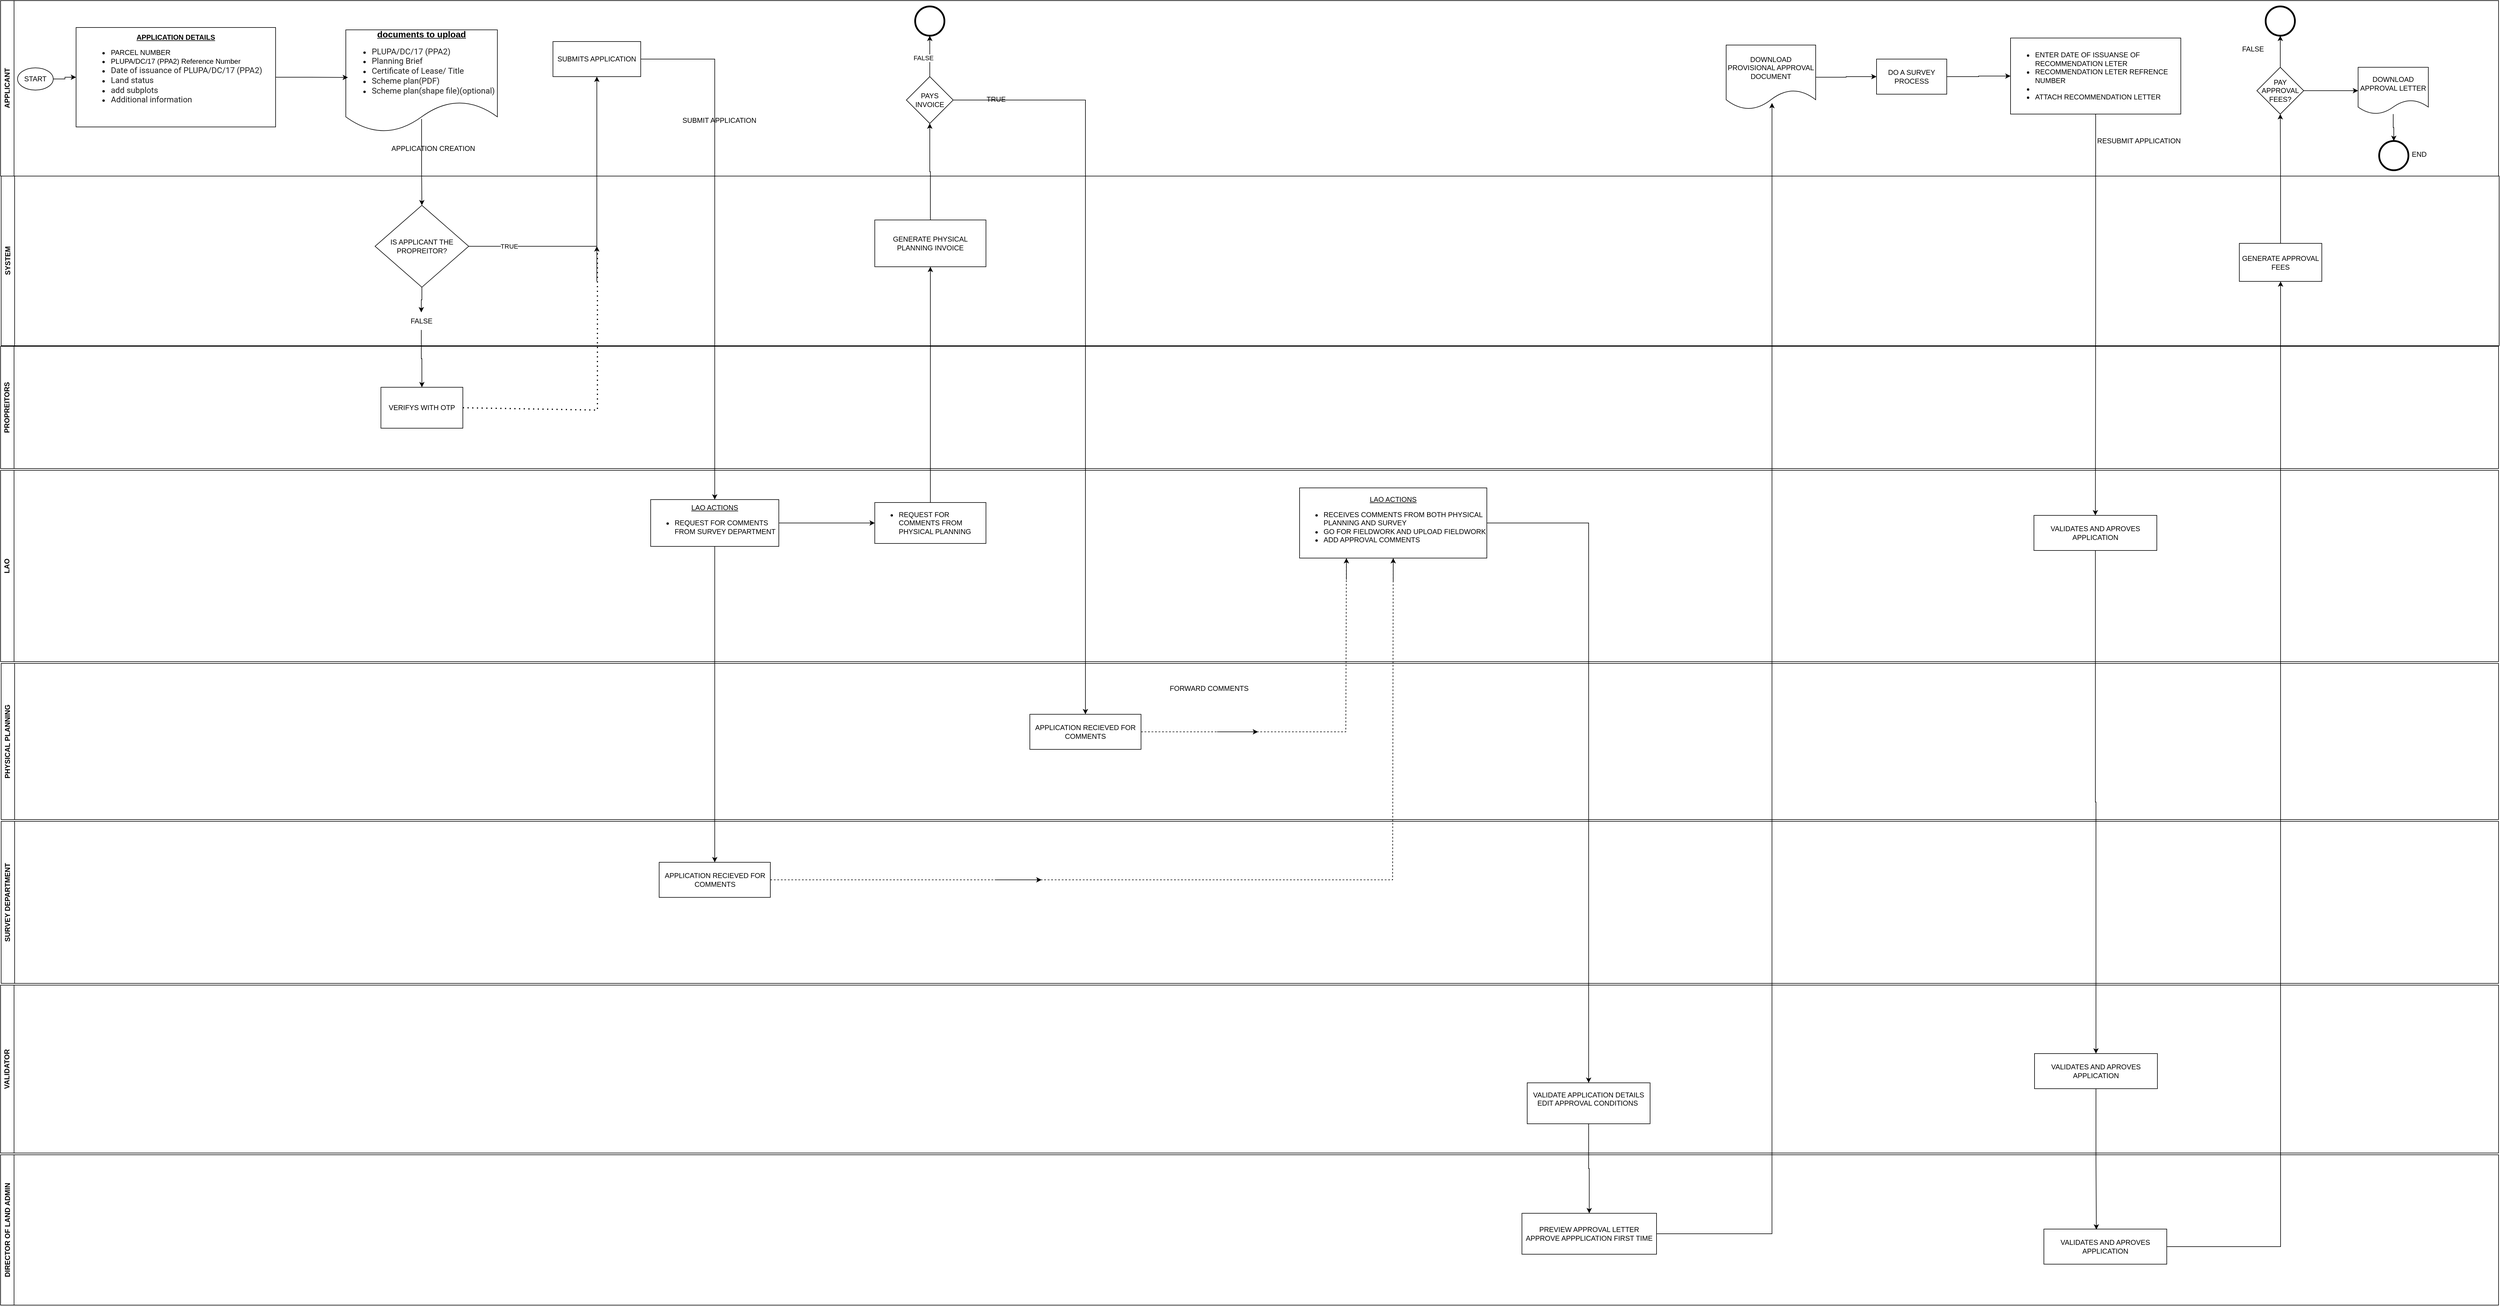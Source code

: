 <mxfile version="24.7.14">
  <diagram name="Page-1" id="W_NjGwkdMh0hNnSg1V23">
    <mxGraphModel dx="1500" dy="794" grid="1" gridSize="10" guides="1" tooltips="1" connect="1" arrows="1" fold="1" page="1" pageScale="1" pageWidth="850" pageHeight="1100" math="0" shadow="0">
      <root>
        <mxCell id="0" />
        <mxCell id="1" parent="0" />
        <mxCell id="lo4iMwmkbIrogVArvewk-1" value="APPLICANT" style="swimlane;horizontal=0;whiteSpace=wrap;html=1;" vertex="1" parent="1">
          <mxGeometry x="71" y="110" width="4269" height="300" as="geometry" />
        </mxCell>
        <mxCell id="lo4iMwmkbIrogVArvewk-2" value="&lt;u&gt;&lt;b&gt;APPLICATION DETAILS&lt;/b&gt;&lt;/u&gt;&lt;div style=&quot;text-align: left;&quot;&gt;&lt;ul&gt;&lt;li&gt;PARCEL NUMBER&lt;/li&gt;&lt;li&gt;PLUPA/DC/17 (PPA2) Reference Number&lt;/li&gt;&lt;li&gt;&lt;label style=&quot;color: rgba(0, 0, 0, 0.87); font-family: Roboto, &amp;quot;Helvetica Neue&amp;quot;, sans-serif; font-size: 14px; background-color: rgb(255, 255, 255);&quot;&gt;Date of issuance of PLUPA/DC/17 (PPA2)&lt;/label&gt;&lt;span style=&quot;color: rgb(220, 53, 69); font-family: Roboto, &amp;quot;Helvetica Neue&amp;quot;, sans-serif; font-size: 14px; background-color: rgb(255, 255, 255);&quot; class=&quot;required&quot; aria-required=&quot;true&quot;&gt;&amp;nbsp;&lt;/span&gt;&lt;/li&gt;&lt;li&gt;&lt;span style=&quot;color: rgb(220, 53, 69); font-family: Roboto, &amp;quot;Helvetica Neue&amp;quot;, sans-serif; font-size: 14px; background-color: rgb(255, 255, 255);&quot; class=&quot;required&quot; aria-required=&quot;true&quot;&gt;&lt;span style=&quot;color: rgba(0, 0, 0, 0.87);&quot;&gt;Land status&lt;/span&gt;&lt;/span&gt;&lt;/li&gt;&lt;li&gt;&lt;span style=&quot;color: rgb(220, 53, 69); font-family: Roboto, &amp;quot;Helvetica Neue&amp;quot;, sans-serif; font-size: 14px; background-color: rgb(255, 255, 255);&quot; class=&quot;required&quot; aria-required=&quot;true&quot;&gt;&lt;span style=&quot;color: rgba(0, 0, 0, 0.87);&quot;&gt;add subplots&lt;/span&gt;&lt;/span&gt;&lt;/li&gt;&lt;li&gt;&lt;span style=&quot;color: rgb(220, 53, 69); font-family: Roboto, &amp;quot;Helvetica Neue&amp;quot;, sans-serif; font-size: 14px; background-color: rgb(255, 255, 255);&quot; class=&quot;required&quot; aria-required=&quot;true&quot;&gt;&lt;span style=&quot;color: rgba(0, 0, 0, 0.87);&quot;&gt;Additional information&lt;/span&gt;&lt;/span&gt;&lt;/li&gt;&lt;/ul&gt;&lt;/div&gt;&lt;div style=&quot;text-align: left;&quot;&gt;&lt;span style=&quot;color: rgb(220, 53, 69); font-family: Roboto, &amp;quot;Helvetica Neue&amp;quot;, sans-serif; font-size: 14px; background-color: rgb(255, 255, 255);&quot; class=&quot;required&quot; aria-required=&quot;true&quot;&gt;&lt;br&gt;&lt;/span&gt;&lt;/div&gt;" style="whiteSpace=wrap;html=1;" vertex="1" parent="lo4iMwmkbIrogVArvewk-1">
          <mxGeometry x="129" y="46" width="341" height="170" as="geometry" />
        </mxCell>
        <mxCell id="lo4iMwmkbIrogVArvewk-3" value="&lt;u&gt;&lt;font style=&quot;font-size: 15px;&quot;&gt;&lt;b&gt;documents to upload&lt;/b&gt;&lt;/font&gt;&lt;/u&gt;&lt;div style=&quot;text-align: left;&quot;&gt;&lt;ul&gt;&lt;li&gt;&lt;span style=&quot;color: rgba(0, 0, 0, 0.87); font-family: Roboto, &amp;quot;Helvetica Neue&amp;quot;, sans-serif; font-size: 14px; background-color: rgb(255, 255, 255);&quot;&gt;PLUPA/DC/17 (PPA2)&lt;/span&gt;&lt;/li&gt;&lt;li&gt;&lt;span style=&quot;color: rgba(0, 0, 0, 0.87); font-family: Roboto, &amp;quot;Helvetica Neue&amp;quot;, sans-serif; font-size: 14px; background-color: rgb(255, 255, 255);&quot;&gt;Planning Brief&lt;/span&gt;&lt;/li&gt;&lt;li&gt;&lt;span style=&quot;color: rgba(0, 0, 0, 0.87); font-family: Roboto, &amp;quot;Helvetica Neue&amp;quot;, sans-serif; font-size: 14px; background-color: rgb(255, 255, 255);&quot;&gt;Certificate of Lease/ Title&lt;/span&gt;&lt;br&gt;&lt;/li&gt;&lt;li&gt;&lt;span style=&quot;color: rgba(0, 0, 0, 0.87); font-family: Roboto, &amp;quot;Helvetica Neue&amp;quot;, sans-serif; font-size: 14px; background-color: rgb(255, 255, 255);&quot;&gt;Scheme plan(PDF)&lt;br&gt;&lt;/span&gt;&lt;/li&gt;&lt;li&gt;&lt;span style=&quot;color: rgba(0, 0, 0, 0.87); font-family: Roboto, &amp;quot;Helvetica Neue&amp;quot;, sans-serif; font-size: 14px; background-color: rgb(255, 255, 255);&quot;&gt;Scheme plan(shape file)(optional)&lt;br&gt;&lt;/span&gt;&lt;/li&gt;&lt;/ul&gt;&lt;/div&gt;" style="shape=document;whiteSpace=wrap;html=1;boundedLbl=1;" vertex="1" parent="lo4iMwmkbIrogVArvewk-1">
          <mxGeometry x="590" y="50" width="259" height="175" as="geometry" />
        </mxCell>
        <mxCell id="lo4iMwmkbIrogVArvewk-4" style="edgeStyle=orthogonalEdgeStyle;rounded=0;orthogonalLoop=1;jettySize=auto;html=1;entryX=0.014;entryY=0.465;entryDx=0;entryDy=0;entryPerimeter=0;" edge="1" parent="lo4iMwmkbIrogVArvewk-1" source="lo4iMwmkbIrogVArvewk-2" target="lo4iMwmkbIrogVArvewk-3">
          <mxGeometry relative="1" as="geometry" />
        </mxCell>
        <mxCell id="lo4iMwmkbIrogVArvewk-5" value="SUBMIT APPLICATION" style="text;html=1;align=center;verticalAlign=middle;resizable=0;points=[];autosize=1;strokeColor=none;fillColor=none;" vertex="1" parent="lo4iMwmkbIrogVArvewk-1">
          <mxGeometry x="1153" y="190" width="150" height="30" as="geometry" />
        </mxCell>
        <mxCell id="lo4iMwmkbIrogVArvewk-7" value="DOWNLOAD PROVISIONAL APPROVAL DOCUMENT" style="shape=document;whiteSpace=wrap;html=1;boundedLbl=1;" vertex="1" parent="lo4iMwmkbIrogVArvewk-1">
          <mxGeometry x="2949" y="76" width="153" height="110" as="geometry" />
        </mxCell>
        <mxCell id="lo4iMwmkbIrogVArvewk-10" value="" style="edgeStyle=orthogonalEdgeStyle;rounded=0;orthogonalLoop=1;jettySize=auto;html=1;" edge="1" parent="lo4iMwmkbIrogVArvewk-1" source="lo4iMwmkbIrogVArvewk-11" target="lo4iMwmkbIrogVArvewk-2">
          <mxGeometry relative="1" as="geometry" />
        </mxCell>
        <mxCell id="lo4iMwmkbIrogVArvewk-11" value="START" style="ellipse;whiteSpace=wrap;html=1;" vertex="1" parent="lo4iMwmkbIrogVArvewk-1">
          <mxGeometry x="29" y="115" width="61" height="38" as="geometry" />
        </mxCell>
        <mxCell id="lo4iMwmkbIrogVArvewk-12" value="" style="edgeStyle=orthogonalEdgeStyle;rounded=0;orthogonalLoop=1;jettySize=auto;html=1;" edge="1" parent="lo4iMwmkbIrogVArvewk-1" source="lo4iMwmkbIrogVArvewk-13" target="lo4iMwmkbIrogVArvewk-15">
          <mxGeometry relative="1" as="geometry" />
        </mxCell>
        <mxCell id="lo4iMwmkbIrogVArvewk-13" value="PAYS INVOICE" style="rhombus;whiteSpace=wrap;html=1;" vertex="1" parent="lo4iMwmkbIrogVArvewk-1">
          <mxGeometry x="1548" y="130" width="80" height="80" as="geometry" />
        </mxCell>
        <mxCell id="lo4iMwmkbIrogVArvewk-14" value="TRUE" style="text;html=1;align=center;verticalAlign=middle;resizable=0;points=[];autosize=1;strokeColor=none;fillColor=none;" vertex="1" parent="lo4iMwmkbIrogVArvewk-1">
          <mxGeometry x="1671" y="154" width="60" height="30" as="geometry" />
        </mxCell>
        <mxCell id="lo4iMwmkbIrogVArvewk-15" value="" style="points=[[0.145,0.145,0],[0.5,0,0],[0.855,0.145,0],[1,0.5,0],[0.855,0.855,0],[0.5,1,0],[0.145,0.855,0],[0,0.5,0]];shape=mxgraph.bpmn.event;html=1;verticalLabelPosition=bottom;labelBackgroundColor=#ffffff;verticalAlign=top;align=center;perimeter=ellipsePerimeter;outlineConnect=0;aspect=fixed;outline=end;symbol=terminate2;" vertex="1" parent="lo4iMwmkbIrogVArvewk-1">
          <mxGeometry x="1563" y="10" width="50" height="50" as="geometry" />
        </mxCell>
        <mxCell id="lo4iMwmkbIrogVArvewk-67" value="&lt;ul&gt;&lt;li&gt;ENTER DATE OF ISSUANSE OF RECOMMENDATION LETER&lt;/li&gt;&lt;li&gt;RECOMMENDATION LETER REFRENCE NUMBER&lt;/li&gt;&lt;li&gt;&lt;br&gt;&lt;/li&gt;&lt;li&gt;&lt;span style=&quot;background-color: initial;&quot;&gt;ATTACH RECOMMENDATION LETTER&lt;/span&gt;&lt;br&gt;&lt;/li&gt;&lt;/ul&gt;" style="whiteSpace=wrap;html=1;align=left;" vertex="1" parent="lo4iMwmkbIrogVArvewk-1">
          <mxGeometry x="3435" y="64" width="291" height="130" as="geometry" />
        </mxCell>
        <mxCell id="lo4iMwmkbIrogVArvewk-75" value="RESUBMIT APPLICATION" style="text;html=1;align=center;verticalAlign=middle;resizable=0;points=[];autosize=1;strokeColor=none;fillColor=none;" vertex="1" parent="lo4iMwmkbIrogVArvewk-1">
          <mxGeometry x="3569" y="225" width="170" height="30" as="geometry" />
        </mxCell>
        <mxCell id="lo4iMwmkbIrogVArvewk-83" value="" style="edgeStyle=orthogonalEdgeStyle;rounded=0;orthogonalLoop=1;jettySize=auto;html=1;" edge="1" parent="lo4iMwmkbIrogVArvewk-1" source="lo4iMwmkbIrogVArvewk-80" target="lo4iMwmkbIrogVArvewk-82">
          <mxGeometry relative="1" as="geometry" />
        </mxCell>
        <mxCell id="lo4iMwmkbIrogVArvewk-80" value="PAY APPROVAL FEES?" style="rhombus;whiteSpace=wrap;html=1;" vertex="1" parent="lo4iMwmkbIrogVArvewk-1">
          <mxGeometry x="3856" y="114" width="80" height="80" as="geometry" />
        </mxCell>
        <mxCell id="lo4iMwmkbIrogVArvewk-82" value="" style="points=[[0.145,0.145,0],[0.5,0,0],[0.855,0.145,0],[1,0.5,0],[0.855,0.855,0],[0.5,1,0],[0.145,0.855,0],[0,0.5,0]];shape=mxgraph.bpmn.event;html=1;verticalLabelPosition=bottom;labelBackgroundColor=#ffffff;verticalAlign=top;align=center;perimeter=ellipsePerimeter;outlineConnect=0;aspect=fixed;outline=end;symbol=terminate2;" vertex="1" parent="lo4iMwmkbIrogVArvewk-1">
          <mxGeometry x="3871" y="10" width="50" height="50" as="geometry" />
        </mxCell>
        <mxCell id="lo4iMwmkbIrogVArvewk-87" value="" style="points=[[0.145,0.145,0],[0.5,0,0],[0.855,0.145,0],[1,0.5,0],[0.855,0.855,0],[0.5,1,0],[0.145,0.855,0],[0,0.5,0]];shape=mxgraph.bpmn.event;html=1;verticalLabelPosition=bottom;labelBackgroundColor=#ffffff;verticalAlign=top;align=center;perimeter=ellipsePerimeter;outlineConnect=0;aspect=fixed;outline=end;symbol=terminate2;" vertex="1" parent="lo4iMwmkbIrogVArvewk-1">
          <mxGeometry x="4065" y="240" width="50" height="50" as="geometry" />
        </mxCell>
        <mxCell id="lo4iMwmkbIrogVArvewk-18" value="SYSTEM" style="swimlane;horizontal=0;whiteSpace=wrap;html=1;" vertex="1" parent="1">
          <mxGeometry x="72" y="410" width="4269" height="290" as="geometry" />
        </mxCell>
        <mxCell id="lo4iMwmkbIrogVArvewk-19" value="IS APPLICANT THE PROPREITOR?" style="rhombus;whiteSpace=wrap;html=1;" vertex="1" parent="lo4iMwmkbIrogVArvewk-18">
          <mxGeometry x="639" y="50" width="160" height="140" as="geometry" />
        </mxCell>
        <mxCell id="lo4iMwmkbIrogVArvewk-21" value="" style="endArrow=none;dashed=1;html=1;dashPattern=1 3;strokeWidth=2;rounded=0;exitX=1;exitY=0.5;exitDx=0;exitDy=0;" edge="1" parent="lo4iMwmkbIrogVArvewk-18" source="lo4iMwmkbIrogVArvewk-26">
          <mxGeometry width="50" height="50" relative="1" as="geometry">
            <mxPoint x="1034" y="502" as="sourcePoint" />
            <mxPoint x="1019" y="130" as="targetPoint" />
            <Array as="points">
              <mxPoint x="1019" y="400" />
            </Array>
          </mxGeometry>
        </mxCell>
        <mxCell id="lo4iMwmkbIrogVArvewk-22" value="GENERATE PHYSICAL PLANNING INVOICE" style="whiteSpace=wrap;html=1;" vertex="1" parent="lo4iMwmkbIrogVArvewk-18">
          <mxGeometry x="1493" y="75" width="190" height="80" as="geometry" />
        </mxCell>
        <mxCell id="lo4iMwmkbIrogVArvewk-79" value="GENERATE APPROVAL FEES" style="whiteSpace=wrap;html=1;" vertex="1" parent="lo4iMwmkbIrogVArvewk-18">
          <mxGeometry x="3825" y="115" width="141" height="65" as="geometry" />
        </mxCell>
        <mxCell id="lo4iMwmkbIrogVArvewk-23" style="edgeStyle=orthogonalEdgeStyle;rounded=0;orthogonalLoop=1;jettySize=auto;html=1;entryX=0.5;entryY=0;entryDx=0;entryDy=0;exitX=0.5;exitY=0.871;exitDx=0;exitDy=0;exitPerimeter=0;" edge="1" parent="1" source="lo4iMwmkbIrogVArvewk-3" target="lo4iMwmkbIrogVArvewk-19">
          <mxGeometry relative="1" as="geometry" />
        </mxCell>
        <mxCell id="lo4iMwmkbIrogVArvewk-24" value="APPLICATION CREATION" style="text;html=1;align=center;verticalAlign=middle;resizable=0;points=[];autosize=1;strokeColor=none;fillColor=none;" vertex="1" parent="1">
          <mxGeometry x="725" y="348" width="170" height="30" as="geometry" />
        </mxCell>
        <mxCell id="lo4iMwmkbIrogVArvewk-25" value="PROPREITORS" style="swimlane;horizontal=0;whiteSpace=wrap;html=1;startSize=23;" vertex="1" parent="1">
          <mxGeometry x="71" y="701" width="4269" height="209" as="geometry" />
        </mxCell>
        <mxCell id="lo4iMwmkbIrogVArvewk-26" value="VERIFYS WITH OTP" style="whiteSpace=wrap;html=1;" vertex="1" parent="lo4iMwmkbIrogVArvewk-25">
          <mxGeometry x="650" y="70" width="140" height="70" as="geometry" />
        </mxCell>
        <mxCell id="lo4iMwmkbIrogVArvewk-27" style="edgeStyle=orthogonalEdgeStyle;rounded=0;orthogonalLoop=1;jettySize=auto;html=1;entryX=0.5;entryY=0;entryDx=0;entryDy=0;" edge="1" parent="1" source="lo4iMwmkbIrogVArvewk-61" target="lo4iMwmkbIrogVArvewk-26">
          <mxGeometry relative="1" as="geometry" />
        </mxCell>
        <mxCell id="lo4iMwmkbIrogVArvewk-28" value="LAO" style="swimlane;horizontal=0;whiteSpace=wrap;html=1;" vertex="1" parent="1">
          <mxGeometry x="71" y="913" width="4269" height="327" as="geometry" />
        </mxCell>
        <mxCell id="lo4iMwmkbIrogVArvewk-29" style="edgeStyle=orthogonalEdgeStyle;rounded=0;orthogonalLoop=1;jettySize=auto;html=1;exitX=1;exitY=0.5;exitDx=0;exitDy=0;" edge="1" parent="lo4iMwmkbIrogVArvewk-28" source="lo4iMwmkbIrogVArvewk-30" target="lo4iMwmkbIrogVArvewk-31">
          <mxGeometry relative="1" as="geometry">
            <mxPoint x="1530" y="110" as="sourcePoint" />
          </mxGeometry>
        </mxCell>
        <mxCell id="lo4iMwmkbIrogVArvewk-30" value="&lt;u&gt;LAO ACTIONS&lt;/u&gt;&lt;div style=&quot;text-align: left;&quot;&gt;&lt;ul&gt;&lt;li&gt;REQUEST FOR COMMENTS FROM SURVEY DEPARTMENT&lt;/li&gt;&lt;/ul&gt;&lt;/div&gt;" style="whiteSpace=wrap;html=1;" vertex="1" parent="lo4iMwmkbIrogVArvewk-28">
          <mxGeometry x="1111" y="50" width="219" height="80" as="geometry" />
        </mxCell>
        <mxCell id="lo4iMwmkbIrogVArvewk-31" value="&lt;ul style=&quot;text-align: left;&quot;&gt;&lt;li&gt;REQUEST FOR COMMENTS FROM PHYSICAL PLANNING&lt;/li&gt;&lt;/ul&gt;" style="whiteSpace=wrap;html=1;" vertex="1" parent="lo4iMwmkbIrogVArvewk-28">
          <mxGeometry x="1494" y="55" width="190" height="70" as="geometry" />
        </mxCell>
        <mxCell id="lo4iMwmkbIrogVArvewk-32" value="&lt;u&gt;LAO ACTIONS&lt;/u&gt;&lt;div style=&quot;text-align: left;&quot;&gt;&lt;ul&gt;&lt;li&gt;RECEIVES COMMENTS FROM BOTH PHYSICAL PLANNING AND SURVEY&lt;/li&gt;&lt;li&gt;GO FOR FIELDWORK AND UPLOAD FIELDWORK&lt;/li&gt;&lt;li&gt;ADD APPROVAL COMMENTS&lt;/li&gt;&lt;/ul&gt;&lt;/div&gt;" style="whiteSpace=wrap;html=1;" vertex="1" parent="lo4iMwmkbIrogVArvewk-28">
          <mxGeometry x="2220" y="30" width="320" height="120" as="geometry" />
        </mxCell>
        <mxCell id="lo4iMwmkbIrogVArvewk-33" value="" style="endArrow=classic;html=1;rounded=0;" edge="1" parent="lo4iMwmkbIrogVArvewk-28">
          <mxGeometry width="50" height="50" relative="1" as="geometry">
            <mxPoint x="2300" y="187" as="sourcePoint" />
            <mxPoint x="2300" y="150" as="targetPoint" />
          </mxGeometry>
        </mxCell>
        <mxCell id="lo4iMwmkbIrogVArvewk-34" value="" style="endArrow=classic;html=1;rounded=0;" edge="1" parent="lo4iMwmkbIrogVArvewk-28">
          <mxGeometry width="50" height="50" relative="1" as="geometry">
            <mxPoint x="2380" y="190" as="sourcePoint" />
            <mxPoint x="2380" y="150" as="targetPoint" />
          </mxGeometry>
        </mxCell>
        <mxCell id="lo4iMwmkbIrogVArvewk-35" style="edgeStyle=orthogonalEdgeStyle;rounded=0;orthogonalLoop=1;jettySize=auto;html=1;entryX=0.5;entryY=0;entryDx=0;entryDy=0;" edge="1" parent="1" source="lo4iMwmkbIrogVArvewk-36" target="lo4iMwmkbIrogVArvewk-30">
          <mxGeometry relative="1" as="geometry">
            <mxPoint x="1510" y="1070" as="targetPoint" />
          </mxGeometry>
        </mxCell>
        <mxCell id="lo4iMwmkbIrogVArvewk-36" value="SUBMITS APPLICATION" style="whiteSpace=wrap;html=1;" vertex="1" parent="1">
          <mxGeometry x="1015" y="180" width="150" height="60" as="geometry" />
        </mxCell>
        <mxCell id="lo4iMwmkbIrogVArvewk-37" style="edgeStyle=orthogonalEdgeStyle;rounded=0;orthogonalLoop=1;jettySize=auto;html=1;exitX=1;exitY=0.5;exitDx=0;exitDy=0;" edge="1" parent="1" source="lo4iMwmkbIrogVArvewk-19" target="lo4iMwmkbIrogVArvewk-36">
          <mxGeometry relative="1" as="geometry">
            <mxPoint x="855" y="670" as="sourcePoint" />
          </mxGeometry>
        </mxCell>
        <mxCell id="lo4iMwmkbIrogVArvewk-38" value="TRUE" style="edgeLabel;html=1;align=center;verticalAlign=middle;resizable=0;points=[];" vertex="1" connectable="0" parent="lo4iMwmkbIrogVArvewk-37">
          <mxGeometry x="-0.73" y="3" relative="1" as="geometry">
            <mxPoint y="3" as="offset" />
          </mxGeometry>
        </mxCell>
        <mxCell id="lo4iMwmkbIrogVArvewk-39" value="PHYSICAL PLANNING" style="swimlane;horizontal=0;whiteSpace=wrap;html=1;" vertex="1" parent="1">
          <mxGeometry x="72" y="1243" width="4268" height="267" as="geometry" />
        </mxCell>
        <mxCell id="lo4iMwmkbIrogVArvewk-40" value="APPLICATION RECIEVED FOR COMMENTS" style="whiteSpace=wrap;html=1;" vertex="1" parent="lo4iMwmkbIrogVArvewk-39">
          <mxGeometry x="1758" y="87" width="190" height="60" as="geometry" />
        </mxCell>
        <mxCell id="lo4iMwmkbIrogVArvewk-41" value="FORWARD COMMENTS" style="text;html=1;align=center;verticalAlign=middle;resizable=0;points=[];autosize=1;strokeColor=none;fillColor=none;" vertex="1" parent="lo4iMwmkbIrogVArvewk-39">
          <mxGeometry x="1984" y="28" width="160" height="30" as="geometry" />
        </mxCell>
        <mxCell id="lo4iMwmkbIrogVArvewk-42" style="edgeStyle=orthogonalEdgeStyle;rounded=0;orthogonalLoop=1;jettySize=auto;html=1;entryX=0.5;entryY=1;entryDx=0;entryDy=0;exitX=0.5;exitY=0;exitDx=0;exitDy=0;" edge="1" parent="1" source="lo4iMwmkbIrogVArvewk-22" target="lo4iMwmkbIrogVArvewk-13">
          <mxGeometry relative="1" as="geometry" />
        </mxCell>
        <mxCell id="lo4iMwmkbIrogVArvewk-43" style="edgeStyle=orthogonalEdgeStyle;rounded=0;orthogonalLoop=1;jettySize=auto;html=1;entryX=0.5;entryY=0;entryDx=0;entryDy=0;" edge="1" parent="1" source="lo4iMwmkbIrogVArvewk-13" target="lo4iMwmkbIrogVArvewk-40">
          <mxGeometry relative="1" as="geometry">
            <mxPoint x="2130" y="1414" as="targetPoint" />
          </mxGeometry>
        </mxCell>
        <mxCell id="lo4iMwmkbIrogVArvewk-44" value="FALSE" style="edgeLabel;html=1;align=center;verticalAlign=middle;resizable=0;points=[];" vertex="1" connectable="0" parent="lo4iMwmkbIrogVArvewk-43">
          <mxGeometry x="-0.875" y="-5" relative="1" as="geometry">
            <mxPoint x="-131" y="-77" as="offset" />
          </mxGeometry>
        </mxCell>
        <mxCell id="lo4iMwmkbIrogVArvewk-45" value="SURVEY DEPARTMENT" style="swimlane;horizontal=0;whiteSpace=wrap;html=1;" vertex="1" parent="1">
          <mxGeometry x="72" y="1513" width="4268" height="277" as="geometry" />
        </mxCell>
        <mxCell id="lo4iMwmkbIrogVArvewk-46" value="APPLICATION RECIEVED FOR COMMENTS" style="whiteSpace=wrap;html=1;" vertex="1" parent="lo4iMwmkbIrogVArvewk-45">
          <mxGeometry x="1124.5" y="70" width="190" height="60" as="geometry" />
        </mxCell>
        <mxCell id="lo4iMwmkbIrogVArvewk-47" value="" style="endArrow=classic;html=1;rounded=0;" edge="1" parent="lo4iMwmkbIrogVArvewk-45">
          <mxGeometry width="50" height="50" relative="1" as="geometry">
            <mxPoint x="1698" y="100" as="sourcePoint" />
            <mxPoint x="1778" y="100" as="targetPoint" />
          </mxGeometry>
        </mxCell>
        <mxCell id="lo4iMwmkbIrogVArvewk-48" style="edgeStyle=orthogonalEdgeStyle;rounded=0;orthogonalLoop=1;jettySize=auto;html=1;entryX=0.5;entryY=0;entryDx=0;entryDy=0;exitX=0.5;exitY=1;exitDx=0;exitDy=0;" edge="1" parent="1" source="lo4iMwmkbIrogVArvewk-30" target="lo4iMwmkbIrogVArvewk-46">
          <mxGeometry relative="1" as="geometry" />
        </mxCell>
        <mxCell id="lo4iMwmkbIrogVArvewk-49" value="VALIDATOR" style="swimlane;horizontal=0;whiteSpace=wrap;html=1;" vertex="1" parent="1">
          <mxGeometry x="71" y="1793" width="4269" height="287" as="geometry" />
        </mxCell>
        <mxCell id="lo4iMwmkbIrogVArvewk-72" value="VALIDATES AND APROVES APPLICATION" style="whiteSpace=wrap;html=1;" vertex="1" parent="lo4iMwmkbIrogVArvewk-49">
          <mxGeometry x="3476" y="117" width="210" height="60" as="geometry" />
        </mxCell>
        <mxCell id="lo4iMwmkbIrogVArvewk-50" style="edgeStyle=orthogonalEdgeStyle;rounded=0;orthogonalLoop=1;jettySize=auto;html=1;entryX=0.5;entryY=0;entryDx=0;entryDy=0;" edge="1" parent="1" source="lo4iMwmkbIrogVArvewk-51" target="lo4iMwmkbIrogVArvewk-54">
          <mxGeometry relative="1" as="geometry" />
        </mxCell>
        <mxCell id="lo4iMwmkbIrogVArvewk-51" value="VALIDATE APPLICATION DETAILS&lt;div&gt;EDIT APPROVAL CONDITIONS&amp;nbsp;&lt;br&gt;&lt;br&gt;&lt;/div&gt;" style="whiteSpace=wrap;html=1;" vertex="1" parent="1">
          <mxGeometry x="2680" y="1960" width="210" height="70" as="geometry" />
        </mxCell>
        <mxCell id="lo4iMwmkbIrogVArvewk-52" style="edgeStyle=orthogonalEdgeStyle;rounded=0;orthogonalLoop=1;jettySize=auto;html=1;entryX=0.5;entryY=0;entryDx=0;entryDy=0;exitX=1;exitY=0.5;exitDx=0;exitDy=0;" edge="1" parent="1" source="lo4iMwmkbIrogVArvewk-32" target="lo4iMwmkbIrogVArvewk-51">
          <mxGeometry relative="1" as="geometry">
            <mxPoint x="2120" y="1110" as="sourcePoint" />
          </mxGeometry>
        </mxCell>
        <mxCell id="lo4iMwmkbIrogVArvewk-53" value="DIRECTOR OF LAND ADMIN" style="swimlane;horizontal=0;whiteSpace=wrap;html=1;" vertex="1" parent="1">
          <mxGeometry x="71" y="2083" width="4269" height="257" as="geometry" />
        </mxCell>
        <mxCell id="lo4iMwmkbIrogVArvewk-54" value="PREVIEW APPROVAL LETTER&lt;br&gt;APPROVE APPPLICATION FIRST TIME" style="whiteSpace=wrap;html=1;" vertex="1" parent="lo4iMwmkbIrogVArvewk-53">
          <mxGeometry x="2600" y="100" width="230" height="70" as="geometry" />
        </mxCell>
        <mxCell id="lo4iMwmkbIrogVArvewk-73" value="VALIDATES AND APROVES APPLICATION" style="whiteSpace=wrap;html=1;" vertex="1" parent="lo4iMwmkbIrogVArvewk-53">
          <mxGeometry x="3492" y="127" width="210" height="60" as="geometry" />
        </mxCell>
        <mxCell id="lo4iMwmkbIrogVArvewk-55" style="edgeStyle=orthogonalEdgeStyle;rounded=0;orthogonalLoop=1;jettySize=auto;html=1;entryX=0.512;entryY=0.9;entryDx=0;entryDy=0;entryPerimeter=0;" edge="1" parent="1" source="lo4iMwmkbIrogVArvewk-54" target="lo4iMwmkbIrogVArvewk-7">
          <mxGeometry relative="1" as="geometry">
            <mxPoint x="3111.04" y="560.98" as="targetPoint" />
          </mxGeometry>
        </mxCell>
        <mxCell id="lo4iMwmkbIrogVArvewk-60" value="" style="edgeStyle=orthogonalEdgeStyle;rounded=0;orthogonalLoop=1;jettySize=auto;html=1;entryX=0.5;entryY=0;entryDx=0;entryDy=0;" edge="1" parent="1" source="lo4iMwmkbIrogVArvewk-19" target="lo4iMwmkbIrogVArvewk-61">
          <mxGeometry relative="1" as="geometry">
            <mxPoint x="790" y="600" as="sourcePoint" />
            <mxPoint x="790" y="880" as="targetPoint" />
          </mxGeometry>
        </mxCell>
        <mxCell id="lo4iMwmkbIrogVArvewk-61" value="FALSE" style="text;html=1;align=center;verticalAlign=middle;resizable=0;points=[];autosize=1;strokeColor=none;fillColor=none;" vertex="1" parent="1">
          <mxGeometry x="760" y="643" width="60" height="30" as="geometry" />
        </mxCell>
        <mxCell id="lo4iMwmkbIrogVArvewk-62" value="" style="endArrow=classic;html=1;rounded=0;" edge="1" parent="1">
          <mxGeometry width="50" height="50" relative="1" as="geometry">
            <mxPoint x="1090" y="590" as="sourcePoint" />
            <mxPoint x="1090" y="530" as="targetPoint" />
            <Array as="points">
              <mxPoint x="1090" y="590" />
            </Array>
          </mxGeometry>
        </mxCell>
        <mxCell id="lo4iMwmkbIrogVArvewk-63" value="" style="edgeStyle=orthogonalEdgeStyle;rounded=0;orthogonalLoop=1;jettySize=auto;html=1;entryX=0.5;entryY=1;entryDx=0;entryDy=0;" edge="1" parent="1" source="lo4iMwmkbIrogVArvewk-31" target="lo4iMwmkbIrogVArvewk-22">
          <mxGeometry relative="1" as="geometry">
            <mxPoint x="1659" y="990" as="targetPoint" />
          </mxGeometry>
        </mxCell>
        <mxCell id="lo4iMwmkbIrogVArvewk-64" value="" style="endArrow=none;dashed=1;html=1;rounded=0;exitX=1;exitY=0.5;exitDx=0;exitDy=0;entryX=0.5;entryY=1;entryDx=0;entryDy=0;" edge="1" parent="1" source="lo4iMwmkbIrogVArvewk-46" target="lo4iMwmkbIrogVArvewk-32">
          <mxGeometry width="50" height="50" relative="1" as="geometry">
            <mxPoint x="1590" y="1680" as="sourcePoint" />
            <mxPoint x="1640" y="1630" as="targetPoint" />
            <Array as="points">
              <mxPoint x="2450" y="1613" />
            </Array>
          </mxGeometry>
        </mxCell>
        <mxCell id="lo4iMwmkbIrogVArvewk-65" value="" style="endArrow=none;dashed=1;html=1;rounded=0;exitX=1;exitY=0.5;exitDx=0;exitDy=0;entryX=0.25;entryY=1;entryDx=0;entryDy=0;" edge="1" parent="1" source="lo4iMwmkbIrogVArvewk-40" target="lo4iMwmkbIrogVArvewk-32">
          <mxGeometry width="50" height="50" relative="1" as="geometry">
            <mxPoint x="2160" y="1400" as="sourcePoint" />
            <mxPoint x="2210" y="1350" as="targetPoint" />
            <Array as="points">
              <mxPoint x="2370" y="1360" />
            </Array>
          </mxGeometry>
        </mxCell>
        <mxCell id="lo4iMwmkbIrogVArvewk-66" value="" style="endArrow=classic;html=1;rounded=0;" edge="1" parent="1">
          <mxGeometry width="50" height="50" relative="1" as="geometry">
            <mxPoint x="2150" y="1360" as="sourcePoint" />
            <mxPoint x="2220" y="1360" as="targetPoint" />
          </mxGeometry>
        </mxCell>
        <mxCell id="lo4iMwmkbIrogVArvewk-70" style="edgeStyle=orthogonalEdgeStyle;rounded=0;orthogonalLoop=1;jettySize=auto;html=1;entryX=0;entryY=0.5;entryDx=0;entryDy=0;" edge="1" parent="1" source="lo4iMwmkbIrogVArvewk-68" target="lo4iMwmkbIrogVArvewk-67">
          <mxGeometry relative="1" as="geometry" />
        </mxCell>
        <mxCell id="lo4iMwmkbIrogVArvewk-68" value="DO A SURVEY PROCESS" style="whiteSpace=wrap;html=1;" vertex="1" parent="1">
          <mxGeometry x="3277" y="210" width="120" height="60" as="geometry" />
        </mxCell>
        <mxCell id="lo4iMwmkbIrogVArvewk-69" style="edgeStyle=orthogonalEdgeStyle;rounded=0;orthogonalLoop=1;jettySize=auto;html=1;entryX=0;entryY=0.5;entryDx=0;entryDy=0;" edge="1" parent="1" source="lo4iMwmkbIrogVArvewk-7" target="lo4iMwmkbIrogVArvewk-68">
          <mxGeometry relative="1" as="geometry">
            <mxPoint x="3270" y="240" as="targetPoint" />
          </mxGeometry>
        </mxCell>
        <mxCell id="lo4iMwmkbIrogVArvewk-76" style="edgeStyle=orthogonalEdgeStyle;rounded=0;orthogonalLoop=1;jettySize=auto;html=1;entryX=0.5;entryY=0;entryDx=0;entryDy=0;" edge="1" parent="1" source="lo4iMwmkbIrogVArvewk-71" target="lo4iMwmkbIrogVArvewk-72">
          <mxGeometry relative="1" as="geometry" />
        </mxCell>
        <mxCell id="lo4iMwmkbIrogVArvewk-71" value="VALIDATES AND APROVES APPLICATION" style="whiteSpace=wrap;html=1;" vertex="1" parent="1">
          <mxGeometry x="3546" y="990" width="210" height="60" as="geometry" />
        </mxCell>
        <mxCell id="lo4iMwmkbIrogVArvewk-74" style="edgeStyle=orthogonalEdgeStyle;rounded=0;orthogonalLoop=1;jettySize=auto;html=1;entryX=0.5;entryY=0;entryDx=0;entryDy=0;" edge="1" parent="1" source="lo4iMwmkbIrogVArvewk-67" target="lo4iMwmkbIrogVArvewk-71">
          <mxGeometry relative="1" as="geometry" />
        </mxCell>
        <mxCell id="lo4iMwmkbIrogVArvewk-77" style="edgeStyle=orthogonalEdgeStyle;rounded=0;orthogonalLoop=1;jettySize=auto;html=1;entryX=0.427;entryY=0.014;entryDx=0;entryDy=0;entryPerimeter=0;" edge="1" parent="1" source="lo4iMwmkbIrogVArvewk-72" target="lo4iMwmkbIrogVArvewk-73">
          <mxGeometry relative="1" as="geometry" />
        </mxCell>
        <mxCell id="lo4iMwmkbIrogVArvewk-78" style="edgeStyle=orthogonalEdgeStyle;rounded=0;orthogonalLoop=1;jettySize=auto;html=1;entryX=0.5;entryY=1;entryDx=0;entryDy=0;" edge="1" parent="1" source="lo4iMwmkbIrogVArvewk-73" target="lo4iMwmkbIrogVArvewk-79">
          <mxGeometry relative="1" as="geometry">
            <mxPoint x="3930" y="590" as="targetPoint" />
          </mxGeometry>
        </mxCell>
        <mxCell id="lo4iMwmkbIrogVArvewk-81" style="edgeStyle=orthogonalEdgeStyle;rounded=0;orthogonalLoop=1;jettySize=auto;html=1;entryX=0.5;entryY=1;entryDx=0;entryDy=0;" edge="1" parent="1" source="lo4iMwmkbIrogVArvewk-79" target="lo4iMwmkbIrogVArvewk-80">
          <mxGeometry relative="1" as="geometry" />
        </mxCell>
        <mxCell id="lo4iMwmkbIrogVArvewk-84" value="FALSE" style="text;html=1;align=center;verticalAlign=middle;resizable=0;points=[];autosize=1;strokeColor=none;fillColor=none;" vertex="1" parent="1">
          <mxGeometry x="3890" y="178" width="60" height="30" as="geometry" />
        </mxCell>
        <mxCell id="lo4iMwmkbIrogVArvewk-88" value="" style="edgeStyle=orthogonalEdgeStyle;rounded=0;orthogonalLoop=1;jettySize=auto;html=1;" edge="1" parent="1" source="lo4iMwmkbIrogVArvewk-85" target="lo4iMwmkbIrogVArvewk-87">
          <mxGeometry relative="1" as="geometry" />
        </mxCell>
        <mxCell id="lo4iMwmkbIrogVArvewk-85" value="DOWNLOAD APPROVAL LETTER" style="shape=document;whiteSpace=wrap;html=1;boundedLbl=1;" vertex="1" parent="1">
          <mxGeometry x="4100" y="224" width="120" height="80" as="geometry" />
        </mxCell>
        <mxCell id="lo4iMwmkbIrogVArvewk-86" style="edgeStyle=orthogonalEdgeStyle;rounded=0;orthogonalLoop=1;jettySize=auto;html=1;entryX=0;entryY=0.5;entryDx=0;entryDy=0;" edge="1" parent="1" source="lo4iMwmkbIrogVArvewk-80" target="lo4iMwmkbIrogVArvewk-85">
          <mxGeometry relative="1" as="geometry" />
        </mxCell>
        <mxCell id="lo4iMwmkbIrogVArvewk-89" value="END" style="text;html=1;align=center;verticalAlign=middle;resizable=0;points=[];autosize=1;strokeColor=none;fillColor=none;" vertex="1" parent="1">
          <mxGeometry x="4179" y="358" width="50" height="30" as="geometry" />
        </mxCell>
      </root>
    </mxGraphModel>
  </diagram>
</mxfile>
